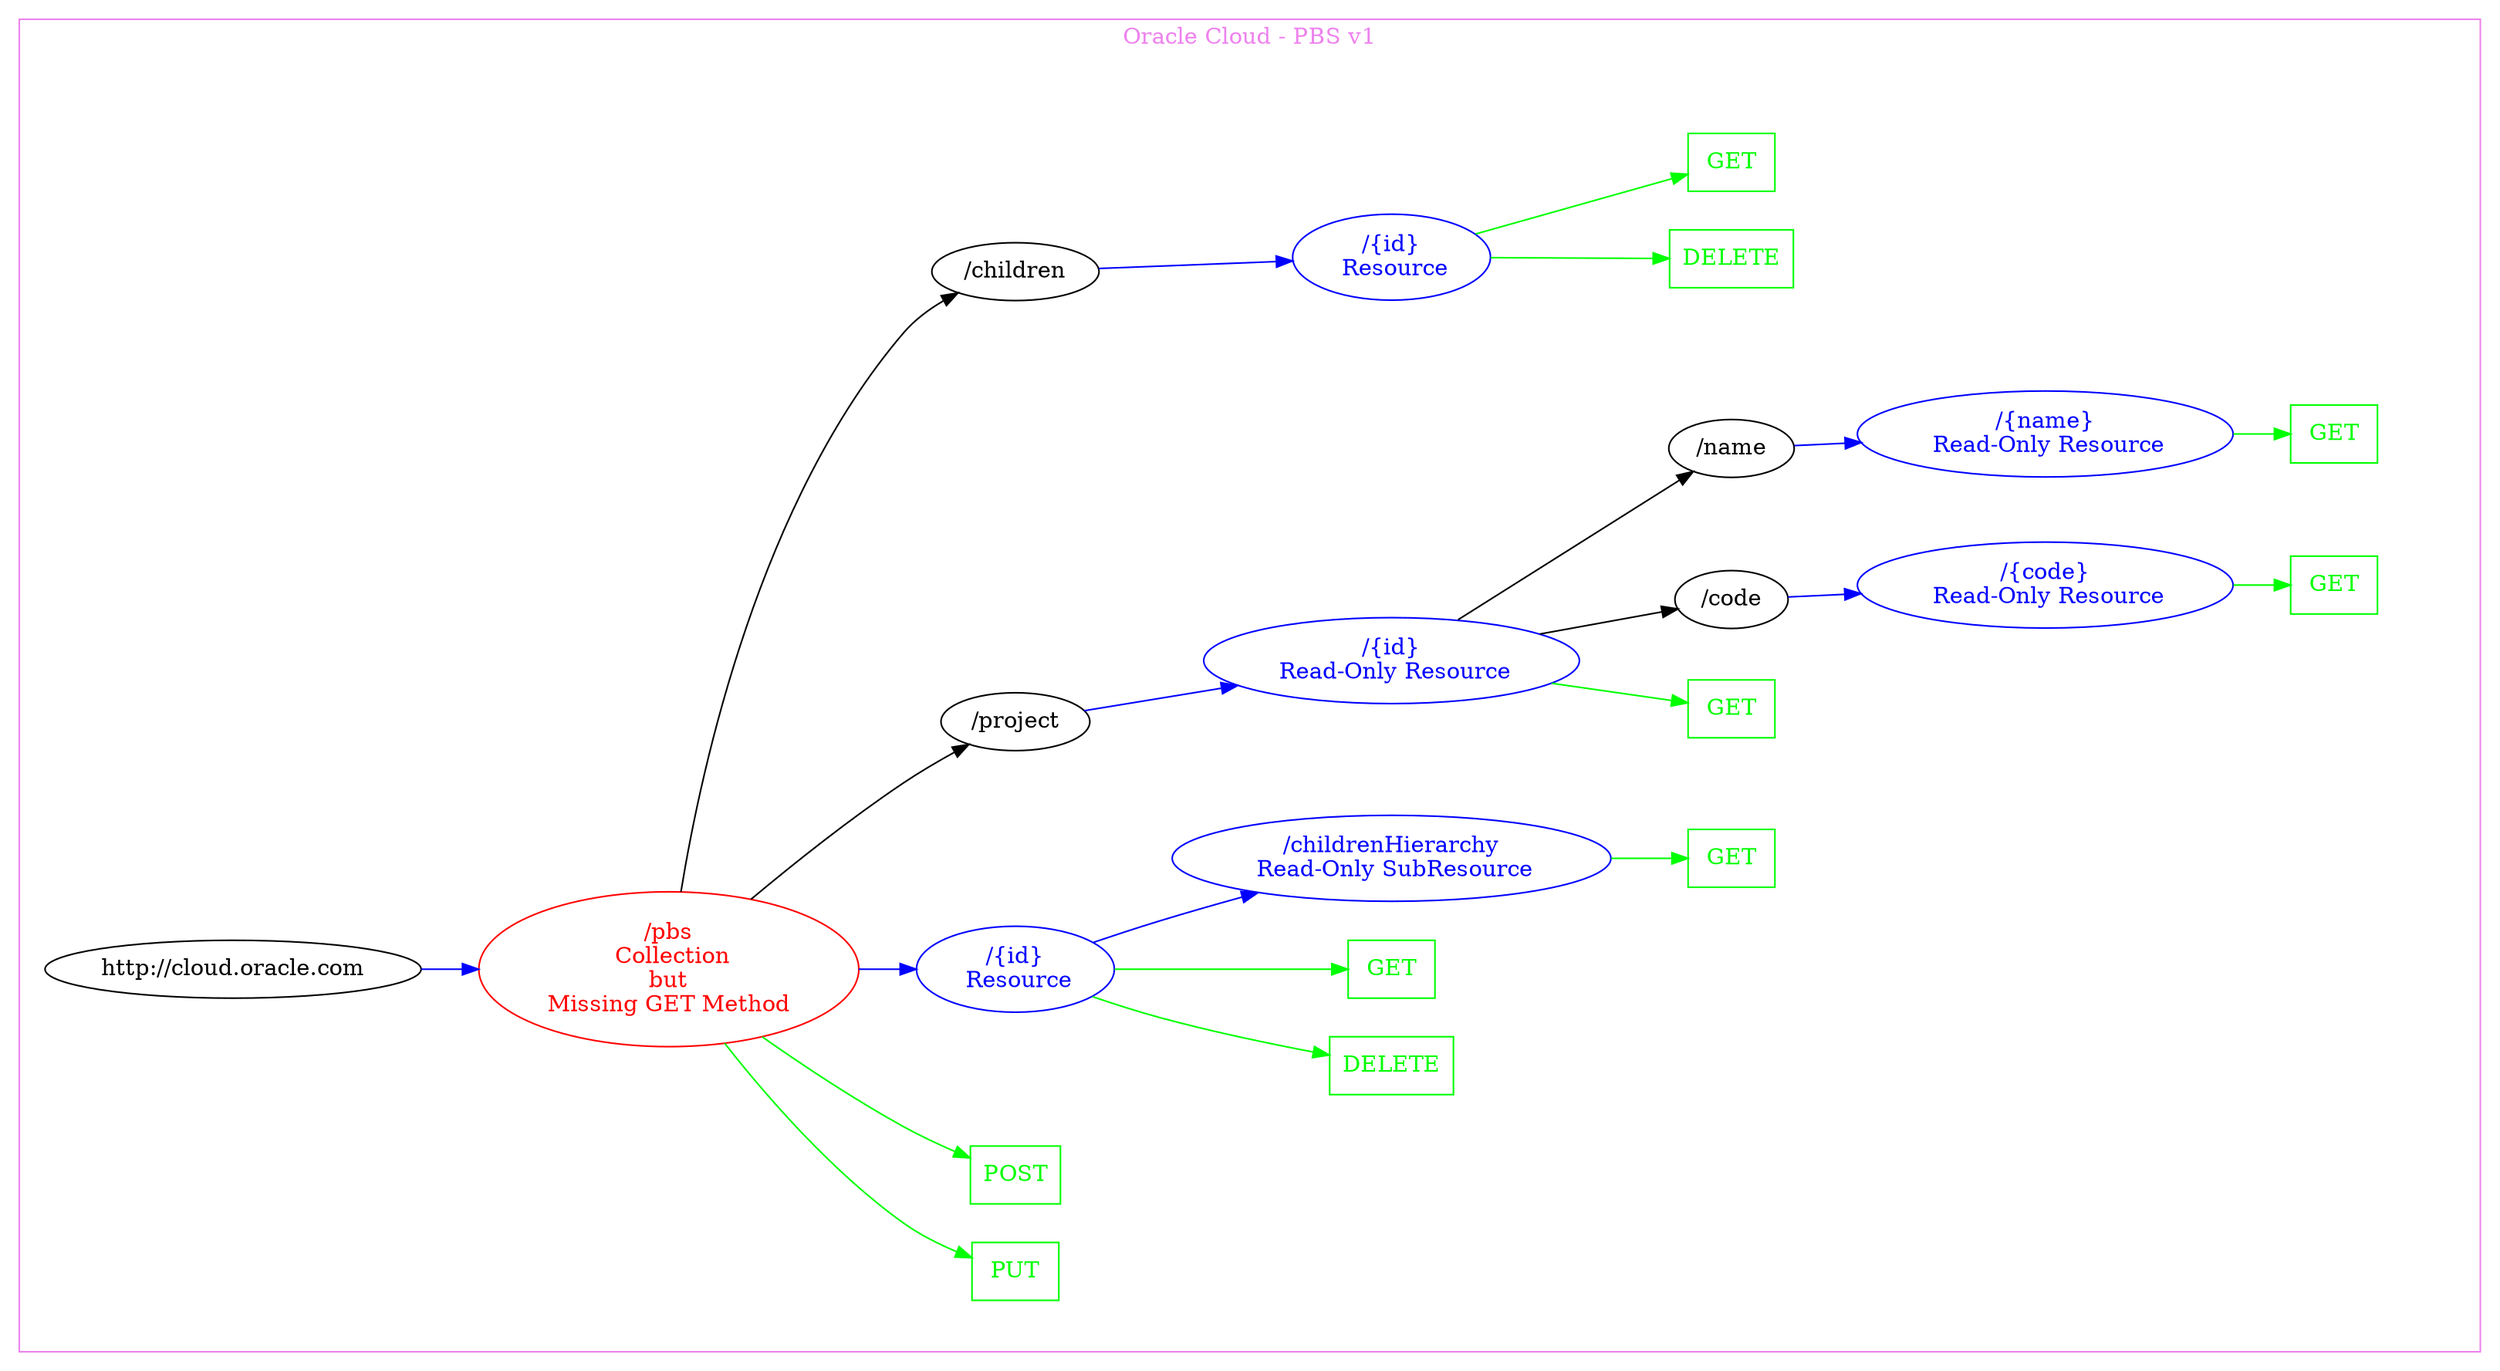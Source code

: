 digraph Cloud_Computing_REST_API {
rankdir="LR";
subgraph cluster_0 {
label="Oracle Cloud - PBS v1"
color=violet
fontcolor=violet
subgraph cluster_1 {
label=""
color=white
fontcolor=white
node1 [label="http://cloud.oracle.com", shape="ellipse", color="black", fontcolor="black"]
node1 -> node2 [color="blue", fontcolor="blue"]
subgraph cluster_2 {
label=""
color=white
fontcolor=white
node2 [label="/pbs\n Collection\nbut\nMissing GET Method", shape="ellipse", color="red", fontcolor="red"]
node2 -> node3 [color="green", fontcolor="green"]
subgraph cluster_3 {
label=""
color=white
fontcolor=white
node3 [label="PUT", shape="box", color="green", fontcolor="green"]
}
node2 -> node4 [color="green", fontcolor="green"]
subgraph cluster_4 {
label=""
color=white
fontcolor=white
node4 [label="POST", shape="box", color="green", fontcolor="green"]
}
node2 -> node5 [color="blue", fontcolor="blue"]
subgraph cluster_5 {
label=""
color=white
fontcolor=white
node5 [label="/{id}\n Resource", shape="ellipse", color="blue", fontcolor="blue"]
node5 -> node6 [color="green", fontcolor="green"]
subgraph cluster_6 {
label=""
color=white
fontcolor=white
node6 [label="DELETE", shape="box", color="green", fontcolor="green"]
}
node5 -> node7 [color="green", fontcolor="green"]
subgraph cluster_7 {
label=""
color=white
fontcolor=white
node7 [label="GET", shape="box", color="green", fontcolor="green"]
}
node5 -> node8 [color="blue", fontcolor="blue"]
subgraph cluster_8 {
label=""
color=white
fontcolor=white
node8 [label="/childrenHierarchy\n Read-Only SubResource", shape="ellipse", color="blue", fontcolor="blue"]
node8 -> node9 [color="green", fontcolor="green"]
subgraph cluster_9 {
label=""
color=white
fontcolor=white
node9 [label="GET", shape="box", color="green", fontcolor="green"]
}
}
}
node2 -> node10 [color="black", fontcolor="black"]
subgraph cluster_10 {
label=""
color=white
fontcolor=white
node10 [label="/project", shape="ellipse", color="black", fontcolor="black"]
node10 -> node11 [color="blue", fontcolor="blue"]
subgraph cluster_11 {
label=""
color=white
fontcolor=white
node11 [label="/{id}\n Read-Only Resource", shape="ellipse", color="blue", fontcolor="blue"]
node11 -> node12 [color="green", fontcolor="green"]
subgraph cluster_12 {
label=""
color=white
fontcolor=white
node12 [label="GET", shape="box", color="green", fontcolor="green"]
}
node11 -> node13 [color="black", fontcolor="black"]
subgraph cluster_13 {
label=""
color=white
fontcolor=white
node13 [label="/code", shape="ellipse", color="black", fontcolor="black"]
node13 -> node14 [color="blue", fontcolor="blue"]
subgraph cluster_14 {
label=""
color=white
fontcolor=white
node14 [label="/{code}\n Read-Only Resource", shape="ellipse", color="blue", fontcolor="blue"]
node14 -> node15 [color="green", fontcolor="green"]
subgraph cluster_15 {
label=""
color=white
fontcolor=white
node15 [label="GET", shape="box", color="green", fontcolor="green"]
}
}
}
node11 -> node16 [color="black", fontcolor="black"]
subgraph cluster_16 {
label=""
color=white
fontcolor=white
node16 [label="/name", shape="ellipse", color="black", fontcolor="black"]
node16 -> node17 [color="blue", fontcolor="blue"]
subgraph cluster_17 {
label=""
color=white
fontcolor=white
node17 [label="/{name}\n Read-Only Resource", shape="ellipse", color="blue", fontcolor="blue"]
node17 -> node18 [color="green", fontcolor="green"]
subgraph cluster_18 {
label=""
color=white
fontcolor=white
node18 [label="GET", shape="box", color="green", fontcolor="green"]
}
}
}
}
}
node2 -> node19 [color="black", fontcolor="black"]
subgraph cluster_19 {
label=""
color=white
fontcolor=white
node19 [label="/children", shape="ellipse", color="black", fontcolor="black"]
node19 -> node20 [color="blue", fontcolor="blue"]
subgraph cluster_20 {
label=""
color=white
fontcolor=white
node20 [label="/{id}\n Resource", shape="ellipse", color="blue", fontcolor="blue"]
node20 -> node21 [color="green", fontcolor="green"]
subgraph cluster_21 {
label=""
color=white
fontcolor=white
node21 [label="DELETE", shape="box", color="green", fontcolor="green"]
}
node20 -> node22 [color="green", fontcolor="green"]
subgraph cluster_22 {
label=""
color=white
fontcolor=white
node22 [label="GET", shape="box", color="green", fontcolor="green"]
}
}
}
}
}
}
}
